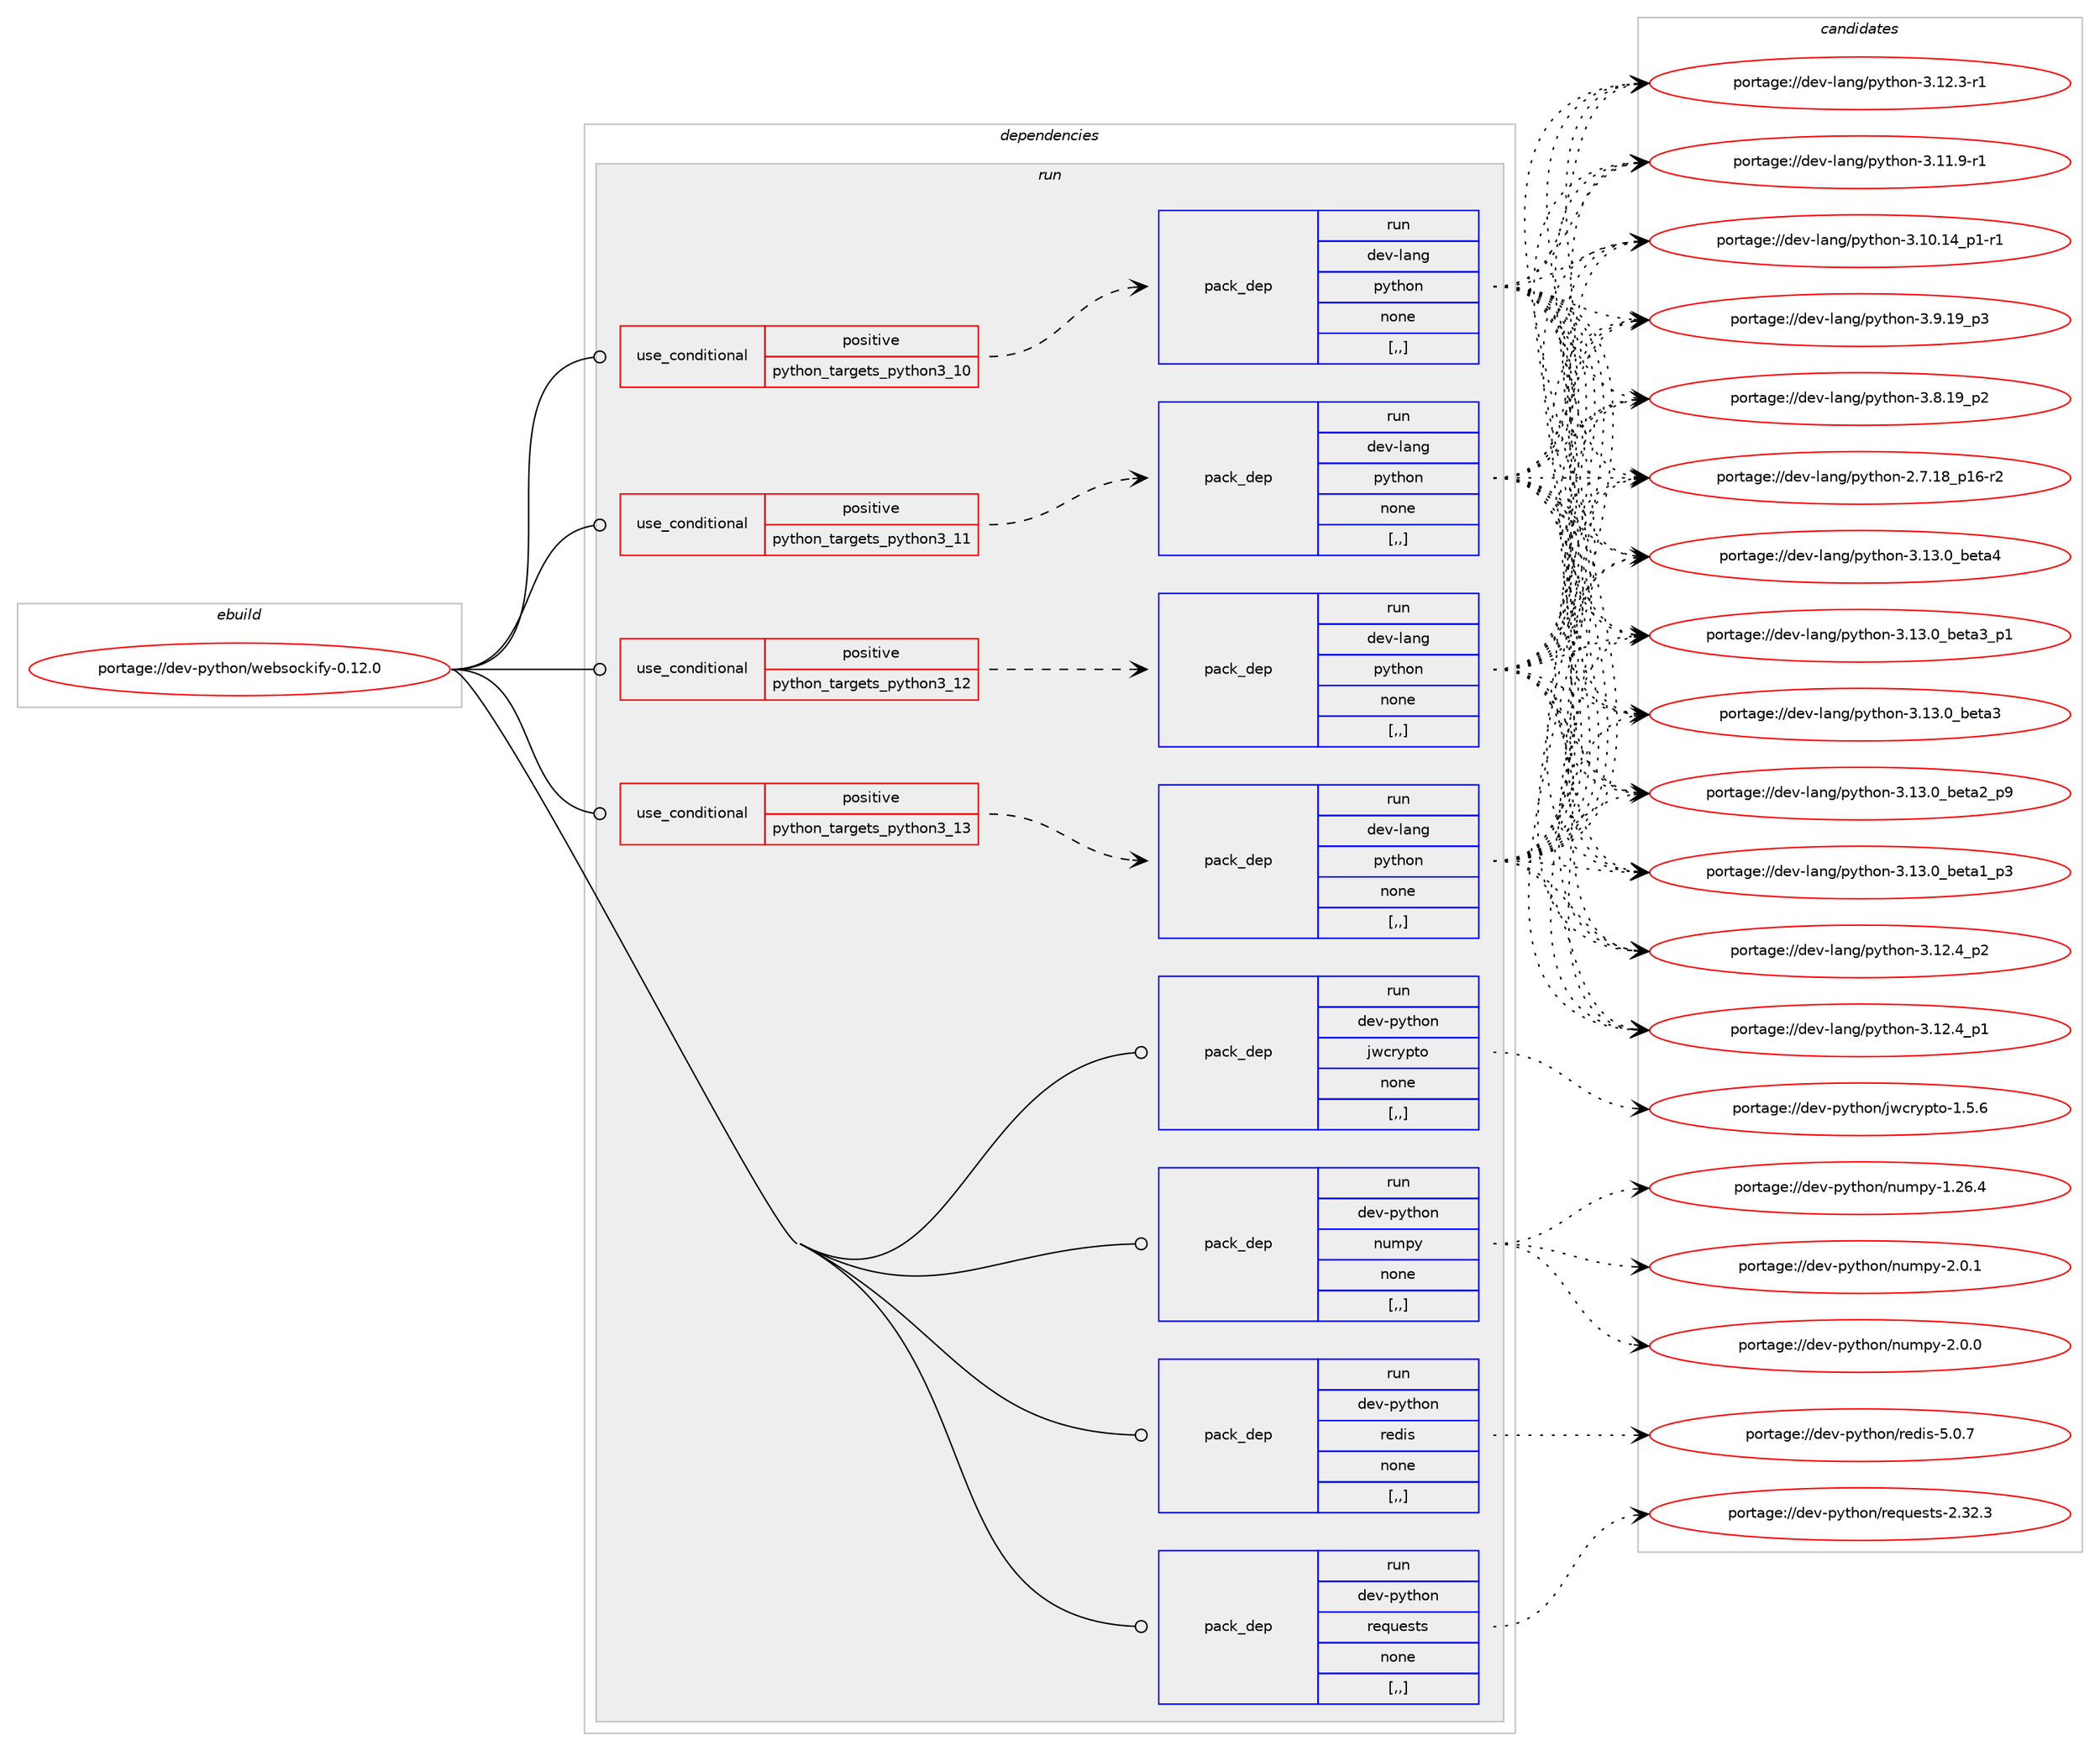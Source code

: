 digraph prolog {

# *************
# Graph options
# *************

newrank=true;
concentrate=true;
compound=true;
graph [rankdir=LR,fontname=Helvetica,fontsize=10,ranksep=1.5];#, ranksep=2.5, nodesep=0.2];
edge  [arrowhead=vee];
node  [fontname=Helvetica,fontsize=10];

# **********
# The ebuild
# **********

subgraph cluster_leftcol {
color=gray;
label=<<i>ebuild</i>>;
id [label="portage://dev-python/websockify-0.12.0", color=red, width=4, href="../dev-python/websockify-0.12.0.svg"];
}

# ****************
# The dependencies
# ****************

subgraph cluster_midcol {
color=gray;
label=<<i>dependencies</i>>;
subgraph cluster_compile {
fillcolor="#eeeeee";
style=filled;
label=<<i>compile</i>>;
}
subgraph cluster_compileandrun {
fillcolor="#eeeeee";
style=filled;
label=<<i>compile and run</i>>;
}
subgraph cluster_run {
fillcolor="#eeeeee";
style=filled;
label=<<i>run</i>>;
subgraph cond41216 {
dependency167535 [label=<<TABLE BORDER="0" CELLBORDER="1" CELLSPACING="0" CELLPADDING="4"><TR><TD ROWSPAN="3" CELLPADDING="10">use_conditional</TD></TR><TR><TD>positive</TD></TR><TR><TD>python_targets_python3_10</TD></TR></TABLE>>, shape=none, color=red];
subgraph pack125046 {
dependency167536 [label=<<TABLE BORDER="0" CELLBORDER="1" CELLSPACING="0" CELLPADDING="4" WIDTH="220"><TR><TD ROWSPAN="6" CELLPADDING="30">pack_dep</TD></TR><TR><TD WIDTH="110">run</TD></TR><TR><TD>dev-lang</TD></TR><TR><TD>python</TD></TR><TR><TD>none</TD></TR><TR><TD>[,,]</TD></TR></TABLE>>, shape=none, color=blue];
}
dependency167535:e -> dependency167536:w [weight=20,style="dashed",arrowhead="vee"];
}
id:e -> dependency167535:w [weight=20,style="solid",arrowhead="odot"];
subgraph cond41217 {
dependency167537 [label=<<TABLE BORDER="0" CELLBORDER="1" CELLSPACING="0" CELLPADDING="4"><TR><TD ROWSPAN="3" CELLPADDING="10">use_conditional</TD></TR><TR><TD>positive</TD></TR><TR><TD>python_targets_python3_11</TD></TR></TABLE>>, shape=none, color=red];
subgraph pack125047 {
dependency167538 [label=<<TABLE BORDER="0" CELLBORDER="1" CELLSPACING="0" CELLPADDING="4" WIDTH="220"><TR><TD ROWSPAN="6" CELLPADDING="30">pack_dep</TD></TR><TR><TD WIDTH="110">run</TD></TR><TR><TD>dev-lang</TD></TR><TR><TD>python</TD></TR><TR><TD>none</TD></TR><TR><TD>[,,]</TD></TR></TABLE>>, shape=none, color=blue];
}
dependency167537:e -> dependency167538:w [weight=20,style="dashed",arrowhead="vee"];
}
id:e -> dependency167537:w [weight=20,style="solid",arrowhead="odot"];
subgraph cond41218 {
dependency167539 [label=<<TABLE BORDER="0" CELLBORDER="1" CELLSPACING="0" CELLPADDING="4"><TR><TD ROWSPAN="3" CELLPADDING="10">use_conditional</TD></TR><TR><TD>positive</TD></TR><TR><TD>python_targets_python3_12</TD></TR></TABLE>>, shape=none, color=red];
subgraph pack125048 {
dependency167540 [label=<<TABLE BORDER="0" CELLBORDER="1" CELLSPACING="0" CELLPADDING="4" WIDTH="220"><TR><TD ROWSPAN="6" CELLPADDING="30">pack_dep</TD></TR><TR><TD WIDTH="110">run</TD></TR><TR><TD>dev-lang</TD></TR><TR><TD>python</TD></TR><TR><TD>none</TD></TR><TR><TD>[,,]</TD></TR></TABLE>>, shape=none, color=blue];
}
dependency167539:e -> dependency167540:w [weight=20,style="dashed",arrowhead="vee"];
}
id:e -> dependency167539:w [weight=20,style="solid",arrowhead="odot"];
subgraph cond41219 {
dependency167541 [label=<<TABLE BORDER="0" CELLBORDER="1" CELLSPACING="0" CELLPADDING="4"><TR><TD ROWSPAN="3" CELLPADDING="10">use_conditional</TD></TR><TR><TD>positive</TD></TR><TR><TD>python_targets_python3_13</TD></TR></TABLE>>, shape=none, color=red];
subgraph pack125049 {
dependency167542 [label=<<TABLE BORDER="0" CELLBORDER="1" CELLSPACING="0" CELLPADDING="4" WIDTH="220"><TR><TD ROWSPAN="6" CELLPADDING="30">pack_dep</TD></TR><TR><TD WIDTH="110">run</TD></TR><TR><TD>dev-lang</TD></TR><TR><TD>python</TD></TR><TR><TD>none</TD></TR><TR><TD>[,,]</TD></TR></TABLE>>, shape=none, color=blue];
}
dependency167541:e -> dependency167542:w [weight=20,style="dashed",arrowhead="vee"];
}
id:e -> dependency167541:w [weight=20,style="solid",arrowhead="odot"];
subgraph pack125050 {
dependency167543 [label=<<TABLE BORDER="0" CELLBORDER="1" CELLSPACING="0" CELLPADDING="4" WIDTH="220"><TR><TD ROWSPAN="6" CELLPADDING="30">pack_dep</TD></TR><TR><TD WIDTH="110">run</TD></TR><TR><TD>dev-python</TD></TR><TR><TD>jwcrypto</TD></TR><TR><TD>none</TD></TR><TR><TD>[,,]</TD></TR></TABLE>>, shape=none, color=blue];
}
id:e -> dependency167543:w [weight=20,style="solid",arrowhead="odot"];
subgraph pack125051 {
dependency167544 [label=<<TABLE BORDER="0" CELLBORDER="1" CELLSPACING="0" CELLPADDING="4" WIDTH="220"><TR><TD ROWSPAN="6" CELLPADDING="30">pack_dep</TD></TR><TR><TD WIDTH="110">run</TD></TR><TR><TD>dev-python</TD></TR><TR><TD>numpy</TD></TR><TR><TD>none</TD></TR><TR><TD>[,,]</TD></TR></TABLE>>, shape=none, color=blue];
}
id:e -> dependency167544:w [weight=20,style="solid",arrowhead="odot"];
subgraph pack125052 {
dependency167545 [label=<<TABLE BORDER="0" CELLBORDER="1" CELLSPACING="0" CELLPADDING="4" WIDTH="220"><TR><TD ROWSPAN="6" CELLPADDING="30">pack_dep</TD></TR><TR><TD WIDTH="110">run</TD></TR><TR><TD>dev-python</TD></TR><TR><TD>redis</TD></TR><TR><TD>none</TD></TR><TR><TD>[,,]</TD></TR></TABLE>>, shape=none, color=blue];
}
id:e -> dependency167545:w [weight=20,style="solid",arrowhead="odot"];
subgraph pack125053 {
dependency167546 [label=<<TABLE BORDER="0" CELLBORDER="1" CELLSPACING="0" CELLPADDING="4" WIDTH="220"><TR><TD ROWSPAN="6" CELLPADDING="30">pack_dep</TD></TR><TR><TD WIDTH="110">run</TD></TR><TR><TD>dev-python</TD></TR><TR><TD>requests</TD></TR><TR><TD>none</TD></TR><TR><TD>[,,]</TD></TR></TABLE>>, shape=none, color=blue];
}
id:e -> dependency167546:w [weight=20,style="solid",arrowhead="odot"];
}
}

# **************
# The candidates
# **************

subgraph cluster_choices {
rank=same;
color=gray;
label=<<i>candidates</i>>;

subgraph choice125046 {
color=black;
nodesep=1;
choice1001011184510897110103471121211161041111104551464951464895981011169752 [label="portage://dev-lang/python-3.13.0_beta4", color=red, width=4,href="../dev-lang/python-3.13.0_beta4.svg"];
choice10010111845108971101034711212111610411111045514649514648959810111697519511249 [label="portage://dev-lang/python-3.13.0_beta3_p1", color=red, width=4,href="../dev-lang/python-3.13.0_beta3_p1.svg"];
choice1001011184510897110103471121211161041111104551464951464895981011169751 [label="portage://dev-lang/python-3.13.0_beta3", color=red, width=4,href="../dev-lang/python-3.13.0_beta3.svg"];
choice10010111845108971101034711212111610411111045514649514648959810111697509511257 [label="portage://dev-lang/python-3.13.0_beta2_p9", color=red, width=4,href="../dev-lang/python-3.13.0_beta2_p9.svg"];
choice10010111845108971101034711212111610411111045514649514648959810111697499511251 [label="portage://dev-lang/python-3.13.0_beta1_p3", color=red, width=4,href="../dev-lang/python-3.13.0_beta1_p3.svg"];
choice100101118451089711010347112121116104111110455146495046529511250 [label="portage://dev-lang/python-3.12.4_p2", color=red, width=4,href="../dev-lang/python-3.12.4_p2.svg"];
choice100101118451089711010347112121116104111110455146495046529511249 [label="portage://dev-lang/python-3.12.4_p1", color=red, width=4,href="../dev-lang/python-3.12.4_p1.svg"];
choice100101118451089711010347112121116104111110455146495046514511449 [label="portage://dev-lang/python-3.12.3-r1", color=red, width=4,href="../dev-lang/python-3.12.3-r1.svg"];
choice100101118451089711010347112121116104111110455146494946574511449 [label="portage://dev-lang/python-3.11.9-r1", color=red, width=4,href="../dev-lang/python-3.11.9-r1.svg"];
choice100101118451089711010347112121116104111110455146494846495295112494511449 [label="portage://dev-lang/python-3.10.14_p1-r1", color=red, width=4,href="../dev-lang/python-3.10.14_p1-r1.svg"];
choice100101118451089711010347112121116104111110455146574649579511251 [label="portage://dev-lang/python-3.9.19_p3", color=red, width=4,href="../dev-lang/python-3.9.19_p3.svg"];
choice100101118451089711010347112121116104111110455146564649579511250 [label="portage://dev-lang/python-3.8.19_p2", color=red, width=4,href="../dev-lang/python-3.8.19_p2.svg"];
choice100101118451089711010347112121116104111110455046554649569511249544511450 [label="portage://dev-lang/python-2.7.18_p16-r2", color=red, width=4,href="../dev-lang/python-2.7.18_p16-r2.svg"];
dependency167536:e -> choice1001011184510897110103471121211161041111104551464951464895981011169752:w [style=dotted,weight="100"];
dependency167536:e -> choice10010111845108971101034711212111610411111045514649514648959810111697519511249:w [style=dotted,weight="100"];
dependency167536:e -> choice1001011184510897110103471121211161041111104551464951464895981011169751:w [style=dotted,weight="100"];
dependency167536:e -> choice10010111845108971101034711212111610411111045514649514648959810111697509511257:w [style=dotted,weight="100"];
dependency167536:e -> choice10010111845108971101034711212111610411111045514649514648959810111697499511251:w [style=dotted,weight="100"];
dependency167536:e -> choice100101118451089711010347112121116104111110455146495046529511250:w [style=dotted,weight="100"];
dependency167536:e -> choice100101118451089711010347112121116104111110455146495046529511249:w [style=dotted,weight="100"];
dependency167536:e -> choice100101118451089711010347112121116104111110455146495046514511449:w [style=dotted,weight="100"];
dependency167536:e -> choice100101118451089711010347112121116104111110455146494946574511449:w [style=dotted,weight="100"];
dependency167536:e -> choice100101118451089711010347112121116104111110455146494846495295112494511449:w [style=dotted,weight="100"];
dependency167536:e -> choice100101118451089711010347112121116104111110455146574649579511251:w [style=dotted,weight="100"];
dependency167536:e -> choice100101118451089711010347112121116104111110455146564649579511250:w [style=dotted,weight="100"];
dependency167536:e -> choice100101118451089711010347112121116104111110455046554649569511249544511450:w [style=dotted,weight="100"];
}
subgraph choice125047 {
color=black;
nodesep=1;
choice1001011184510897110103471121211161041111104551464951464895981011169752 [label="portage://dev-lang/python-3.13.0_beta4", color=red, width=4,href="../dev-lang/python-3.13.0_beta4.svg"];
choice10010111845108971101034711212111610411111045514649514648959810111697519511249 [label="portage://dev-lang/python-3.13.0_beta3_p1", color=red, width=4,href="../dev-lang/python-3.13.0_beta3_p1.svg"];
choice1001011184510897110103471121211161041111104551464951464895981011169751 [label="portage://dev-lang/python-3.13.0_beta3", color=red, width=4,href="../dev-lang/python-3.13.0_beta3.svg"];
choice10010111845108971101034711212111610411111045514649514648959810111697509511257 [label="portage://dev-lang/python-3.13.0_beta2_p9", color=red, width=4,href="../dev-lang/python-3.13.0_beta2_p9.svg"];
choice10010111845108971101034711212111610411111045514649514648959810111697499511251 [label="portage://dev-lang/python-3.13.0_beta1_p3", color=red, width=4,href="../dev-lang/python-3.13.0_beta1_p3.svg"];
choice100101118451089711010347112121116104111110455146495046529511250 [label="portage://dev-lang/python-3.12.4_p2", color=red, width=4,href="../dev-lang/python-3.12.4_p2.svg"];
choice100101118451089711010347112121116104111110455146495046529511249 [label="portage://dev-lang/python-3.12.4_p1", color=red, width=4,href="../dev-lang/python-3.12.4_p1.svg"];
choice100101118451089711010347112121116104111110455146495046514511449 [label="portage://dev-lang/python-3.12.3-r1", color=red, width=4,href="../dev-lang/python-3.12.3-r1.svg"];
choice100101118451089711010347112121116104111110455146494946574511449 [label="portage://dev-lang/python-3.11.9-r1", color=red, width=4,href="../dev-lang/python-3.11.9-r1.svg"];
choice100101118451089711010347112121116104111110455146494846495295112494511449 [label="portage://dev-lang/python-3.10.14_p1-r1", color=red, width=4,href="../dev-lang/python-3.10.14_p1-r1.svg"];
choice100101118451089711010347112121116104111110455146574649579511251 [label="portage://dev-lang/python-3.9.19_p3", color=red, width=4,href="../dev-lang/python-3.9.19_p3.svg"];
choice100101118451089711010347112121116104111110455146564649579511250 [label="portage://dev-lang/python-3.8.19_p2", color=red, width=4,href="../dev-lang/python-3.8.19_p2.svg"];
choice100101118451089711010347112121116104111110455046554649569511249544511450 [label="portage://dev-lang/python-2.7.18_p16-r2", color=red, width=4,href="../dev-lang/python-2.7.18_p16-r2.svg"];
dependency167538:e -> choice1001011184510897110103471121211161041111104551464951464895981011169752:w [style=dotted,weight="100"];
dependency167538:e -> choice10010111845108971101034711212111610411111045514649514648959810111697519511249:w [style=dotted,weight="100"];
dependency167538:e -> choice1001011184510897110103471121211161041111104551464951464895981011169751:w [style=dotted,weight="100"];
dependency167538:e -> choice10010111845108971101034711212111610411111045514649514648959810111697509511257:w [style=dotted,weight="100"];
dependency167538:e -> choice10010111845108971101034711212111610411111045514649514648959810111697499511251:w [style=dotted,weight="100"];
dependency167538:e -> choice100101118451089711010347112121116104111110455146495046529511250:w [style=dotted,weight="100"];
dependency167538:e -> choice100101118451089711010347112121116104111110455146495046529511249:w [style=dotted,weight="100"];
dependency167538:e -> choice100101118451089711010347112121116104111110455146495046514511449:w [style=dotted,weight="100"];
dependency167538:e -> choice100101118451089711010347112121116104111110455146494946574511449:w [style=dotted,weight="100"];
dependency167538:e -> choice100101118451089711010347112121116104111110455146494846495295112494511449:w [style=dotted,weight="100"];
dependency167538:e -> choice100101118451089711010347112121116104111110455146574649579511251:w [style=dotted,weight="100"];
dependency167538:e -> choice100101118451089711010347112121116104111110455146564649579511250:w [style=dotted,weight="100"];
dependency167538:e -> choice100101118451089711010347112121116104111110455046554649569511249544511450:w [style=dotted,weight="100"];
}
subgraph choice125048 {
color=black;
nodesep=1;
choice1001011184510897110103471121211161041111104551464951464895981011169752 [label="portage://dev-lang/python-3.13.0_beta4", color=red, width=4,href="../dev-lang/python-3.13.0_beta4.svg"];
choice10010111845108971101034711212111610411111045514649514648959810111697519511249 [label="portage://dev-lang/python-3.13.0_beta3_p1", color=red, width=4,href="../dev-lang/python-3.13.0_beta3_p1.svg"];
choice1001011184510897110103471121211161041111104551464951464895981011169751 [label="portage://dev-lang/python-3.13.0_beta3", color=red, width=4,href="../dev-lang/python-3.13.0_beta3.svg"];
choice10010111845108971101034711212111610411111045514649514648959810111697509511257 [label="portage://dev-lang/python-3.13.0_beta2_p9", color=red, width=4,href="../dev-lang/python-3.13.0_beta2_p9.svg"];
choice10010111845108971101034711212111610411111045514649514648959810111697499511251 [label="portage://dev-lang/python-3.13.0_beta1_p3", color=red, width=4,href="../dev-lang/python-3.13.0_beta1_p3.svg"];
choice100101118451089711010347112121116104111110455146495046529511250 [label="portage://dev-lang/python-3.12.4_p2", color=red, width=4,href="../dev-lang/python-3.12.4_p2.svg"];
choice100101118451089711010347112121116104111110455146495046529511249 [label="portage://dev-lang/python-3.12.4_p1", color=red, width=4,href="../dev-lang/python-3.12.4_p1.svg"];
choice100101118451089711010347112121116104111110455146495046514511449 [label="portage://dev-lang/python-3.12.3-r1", color=red, width=4,href="../dev-lang/python-3.12.3-r1.svg"];
choice100101118451089711010347112121116104111110455146494946574511449 [label="portage://dev-lang/python-3.11.9-r1", color=red, width=4,href="../dev-lang/python-3.11.9-r1.svg"];
choice100101118451089711010347112121116104111110455146494846495295112494511449 [label="portage://dev-lang/python-3.10.14_p1-r1", color=red, width=4,href="../dev-lang/python-3.10.14_p1-r1.svg"];
choice100101118451089711010347112121116104111110455146574649579511251 [label="portage://dev-lang/python-3.9.19_p3", color=red, width=4,href="../dev-lang/python-3.9.19_p3.svg"];
choice100101118451089711010347112121116104111110455146564649579511250 [label="portage://dev-lang/python-3.8.19_p2", color=red, width=4,href="../dev-lang/python-3.8.19_p2.svg"];
choice100101118451089711010347112121116104111110455046554649569511249544511450 [label="portage://dev-lang/python-2.7.18_p16-r2", color=red, width=4,href="../dev-lang/python-2.7.18_p16-r2.svg"];
dependency167540:e -> choice1001011184510897110103471121211161041111104551464951464895981011169752:w [style=dotted,weight="100"];
dependency167540:e -> choice10010111845108971101034711212111610411111045514649514648959810111697519511249:w [style=dotted,weight="100"];
dependency167540:e -> choice1001011184510897110103471121211161041111104551464951464895981011169751:w [style=dotted,weight="100"];
dependency167540:e -> choice10010111845108971101034711212111610411111045514649514648959810111697509511257:w [style=dotted,weight="100"];
dependency167540:e -> choice10010111845108971101034711212111610411111045514649514648959810111697499511251:w [style=dotted,weight="100"];
dependency167540:e -> choice100101118451089711010347112121116104111110455146495046529511250:w [style=dotted,weight="100"];
dependency167540:e -> choice100101118451089711010347112121116104111110455146495046529511249:w [style=dotted,weight="100"];
dependency167540:e -> choice100101118451089711010347112121116104111110455146495046514511449:w [style=dotted,weight="100"];
dependency167540:e -> choice100101118451089711010347112121116104111110455146494946574511449:w [style=dotted,weight="100"];
dependency167540:e -> choice100101118451089711010347112121116104111110455146494846495295112494511449:w [style=dotted,weight="100"];
dependency167540:e -> choice100101118451089711010347112121116104111110455146574649579511251:w [style=dotted,weight="100"];
dependency167540:e -> choice100101118451089711010347112121116104111110455146564649579511250:w [style=dotted,weight="100"];
dependency167540:e -> choice100101118451089711010347112121116104111110455046554649569511249544511450:w [style=dotted,weight="100"];
}
subgraph choice125049 {
color=black;
nodesep=1;
choice1001011184510897110103471121211161041111104551464951464895981011169752 [label="portage://dev-lang/python-3.13.0_beta4", color=red, width=4,href="../dev-lang/python-3.13.0_beta4.svg"];
choice10010111845108971101034711212111610411111045514649514648959810111697519511249 [label="portage://dev-lang/python-3.13.0_beta3_p1", color=red, width=4,href="../dev-lang/python-3.13.0_beta3_p1.svg"];
choice1001011184510897110103471121211161041111104551464951464895981011169751 [label="portage://dev-lang/python-3.13.0_beta3", color=red, width=4,href="../dev-lang/python-3.13.0_beta3.svg"];
choice10010111845108971101034711212111610411111045514649514648959810111697509511257 [label="portage://dev-lang/python-3.13.0_beta2_p9", color=red, width=4,href="../dev-lang/python-3.13.0_beta2_p9.svg"];
choice10010111845108971101034711212111610411111045514649514648959810111697499511251 [label="portage://dev-lang/python-3.13.0_beta1_p3", color=red, width=4,href="../dev-lang/python-3.13.0_beta1_p3.svg"];
choice100101118451089711010347112121116104111110455146495046529511250 [label="portage://dev-lang/python-3.12.4_p2", color=red, width=4,href="../dev-lang/python-3.12.4_p2.svg"];
choice100101118451089711010347112121116104111110455146495046529511249 [label="portage://dev-lang/python-3.12.4_p1", color=red, width=4,href="../dev-lang/python-3.12.4_p1.svg"];
choice100101118451089711010347112121116104111110455146495046514511449 [label="portage://dev-lang/python-3.12.3-r1", color=red, width=4,href="../dev-lang/python-3.12.3-r1.svg"];
choice100101118451089711010347112121116104111110455146494946574511449 [label="portage://dev-lang/python-3.11.9-r1", color=red, width=4,href="../dev-lang/python-3.11.9-r1.svg"];
choice100101118451089711010347112121116104111110455146494846495295112494511449 [label="portage://dev-lang/python-3.10.14_p1-r1", color=red, width=4,href="../dev-lang/python-3.10.14_p1-r1.svg"];
choice100101118451089711010347112121116104111110455146574649579511251 [label="portage://dev-lang/python-3.9.19_p3", color=red, width=4,href="../dev-lang/python-3.9.19_p3.svg"];
choice100101118451089711010347112121116104111110455146564649579511250 [label="portage://dev-lang/python-3.8.19_p2", color=red, width=4,href="../dev-lang/python-3.8.19_p2.svg"];
choice100101118451089711010347112121116104111110455046554649569511249544511450 [label="portage://dev-lang/python-2.7.18_p16-r2", color=red, width=4,href="../dev-lang/python-2.7.18_p16-r2.svg"];
dependency167542:e -> choice1001011184510897110103471121211161041111104551464951464895981011169752:w [style=dotted,weight="100"];
dependency167542:e -> choice10010111845108971101034711212111610411111045514649514648959810111697519511249:w [style=dotted,weight="100"];
dependency167542:e -> choice1001011184510897110103471121211161041111104551464951464895981011169751:w [style=dotted,weight="100"];
dependency167542:e -> choice10010111845108971101034711212111610411111045514649514648959810111697509511257:w [style=dotted,weight="100"];
dependency167542:e -> choice10010111845108971101034711212111610411111045514649514648959810111697499511251:w [style=dotted,weight="100"];
dependency167542:e -> choice100101118451089711010347112121116104111110455146495046529511250:w [style=dotted,weight="100"];
dependency167542:e -> choice100101118451089711010347112121116104111110455146495046529511249:w [style=dotted,weight="100"];
dependency167542:e -> choice100101118451089711010347112121116104111110455146495046514511449:w [style=dotted,weight="100"];
dependency167542:e -> choice100101118451089711010347112121116104111110455146494946574511449:w [style=dotted,weight="100"];
dependency167542:e -> choice100101118451089711010347112121116104111110455146494846495295112494511449:w [style=dotted,weight="100"];
dependency167542:e -> choice100101118451089711010347112121116104111110455146574649579511251:w [style=dotted,weight="100"];
dependency167542:e -> choice100101118451089711010347112121116104111110455146564649579511250:w [style=dotted,weight="100"];
dependency167542:e -> choice100101118451089711010347112121116104111110455046554649569511249544511450:w [style=dotted,weight="100"];
}
subgraph choice125050 {
color=black;
nodesep=1;
choice100101118451121211161041111104710611999114121112116111454946534654 [label="portage://dev-python/jwcrypto-1.5.6", color=red, width=4,href="../dev-python/jwcrypto-1.5.6.svg"];
dependency167543:e -> choice100101118451121211161041111104710611999114121112116111454946534654:w [style=dotted,weight="100"];
}
subgraph choice125051 {
color=black;
nodesep=1;
choice1001011184511212111610411111047110117109112121455046484649 [label="portage://dev-python/numpy-2.0.1", color=red, width=4,href="../dev-python/numpy-2.0.1.svg"];
choice1001011184511212111610411111047110117109112121455046484648 [label="portage://dev-python/numpy-2.0.0", color=red, width=4,href="../dev-python/numpy-2.0.0.svg"];
choice100101118451121211161041111104711011710911212145494650544652 [label="portage://dev-python/numpy-1.26.4", color=red, width=4,href="../dev-python/numpy-1.26.4.svg"];
dependency167544:e -> choice1001011184511212111610411111047110117109112121455046484649:w [style=dotted,weight="100"];
dependency167544:e -> choice1001011184511212111610411111047110117109112121455046484648:w [style=dotted,weight="100"];
dependency167544:e -> choice100101118451121211161041111104711011710911212145494650544652:w [style=dotted,weight="100"];
}
subgraph choice125052 {
color=black;
nodesep=1;
choice1001011184511212111610411111047114101100105115455346484655 [label="portage://dev-python/redis-5.0.7", color=red, width=4,href="../dev-python/redis-5.0.7.svg"];
dependency167545:e -> choice1001011184511212111610411111047114101100105115455346484655:w [style=dotted,weight="100"];
}
subgraph choice125053 {
color=black;
nodesep=1;
choice100101118451121211161041111104711410111311710111511611545504651504651 [label="portage://dev-python/requests-2.32.3", color=red, width=4,href="../dev-python/requests-2.32.3.svg"];
dependency167546:e -> choice100101118451121211161041111104711410111311710111511611545504651504651:w [style=dotted,weight="100"];
}
}

}
